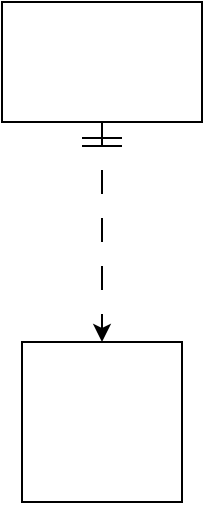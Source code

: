<mxfile version="22.1.21" type="github">
  <diagram name="第 1 页" id="opcaZTipEGO-bjwiCsJ-">
    <mxGraphModel dx="1167" dy="580" grid="1" gridSize="10" guides="1" tooltips="1" connect="1" arrows="1" fold="1" page="1" pageScale="1" pageWidth="827" pageHeight="1169" math="0" shadow="0">
      <root>
        <mxCell id="0" />
        <mxCell id="1" parent="0" />
        <mxCell id="9M3-SmawrasR6cIXFazu-3" style="edgeStyle=orthogonalEdgeStyle;rounded=0;orthogonalLoop=1;jettySize=auto;html=1;exitX=0.5;exitY=1;exitDx=0;exitDy=0;entryX=0.5;entryY=0;entryDx=0;entryDy=0;dashed=1;dashPattern=12 12;" edge="1" parent="1" source="9M3-SmawrasR6cIXFazu-1" target="9M3-SmawrasR6cIXFazu-2">
          <mxGeometry relative="1" as="geometry" />
        </mxCell>
        <mxCell id="9M3-SmawrasR6cIXFazu-1" value="" style="rounded=0;whiteSpace=wrap;html=1;" vertex="1" parent="1">
          <mxGeometry x="210" y="110" width="100" height="60" as="geometry" />
        </mxCell>
        <mxCell id="9M3-SmawrasR6cIXFazu-2" value="" style="whiteSpace=wrap;html=1;aspect=fixed;" vertex="1" parent="1">
          <mxGeometry x="220" y="280" width="80" height="80" as="geometry" />
        </mxCell>
        <mxCell id="9M3-SmawrasR6cIXFazu-6" value="" style="shape=link;html=1;rounded=0;" edge="1" parent="1">
          <mxGeometry width="100" relative="1" as="geometry">
            <mxPoint x="250" y="180" as="sourcePoint" />
            <mxPoint x="270" y="180" as="targetPoint" />
          </mxGeometry>
        </mxCell>
      </root>
    </mxGraphModel>
  </diagram>
</mxfile>
